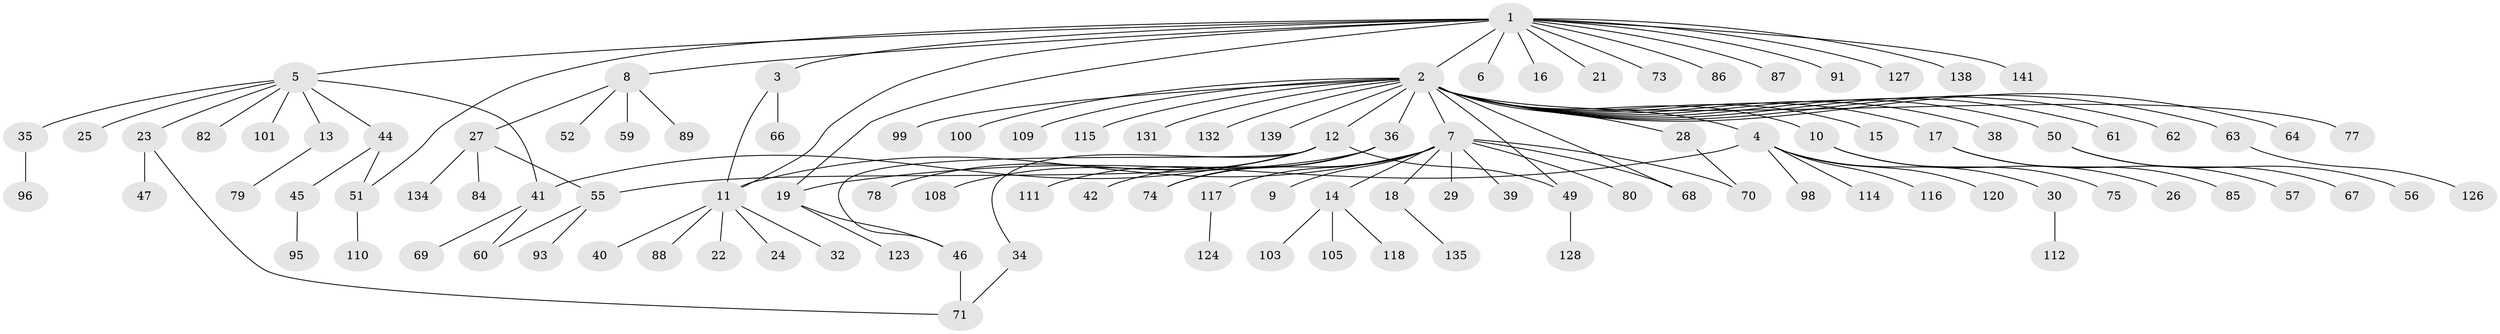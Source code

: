// original degree distribution, {19: 0.007042253521126761, 27: 0.007042253521126761, 4: 0.035211267605633804, 7: 0.007042253521126761, 10: 0.007042253521126761, 2: 0.22535211267605634, 12: 0.007042253521126761, 6: 0.007042253521126761, 3: 0.09154929577464789, 8: 0.014084507042253521, 1: 0.5704225352112676, 5: 0.02112676056338028}
// Generated by graph-tools (version 1.1) at 2025/41/03/06/25 10:41:50]
// undirected, 108 vertices, 121 edges
graph export_dot {
graph [start="1"]
  node [color=gray90,style=filled];
  1 [super="+142"];
  2 [super="+48"];
  3 [super="+136"];
  4 [super="+97"];
  5 [super="+72"];
  6 [super="+33"];
  7 [super="+53"];
  8 [super="+129"];
  9 [super="+107"];
  10 [super="+20"];
  11 [super="+83"];
  12 [super="+102"];
  13;
  14 [super="+31"];
  15;
  16;
  17;
  18;
  19;
  21;
  22;
  23 [super="+119"];
  24;
  25 [super="+125"];
  26;
  27 [super="+37"];
  28 [super="+58"];
  29;
  30;
  32;
  34 [super="+94"];
  35;
  36 [super="+43"];
  38;
  39;
  40;
  41 [super="+130"];
  42;
  44 [super="+133"];
  45 [super="+106"];
  46 [super="+90"];
  47 [super="+140"];
  49 [super="+81"];
  50 [super="+54"];
  51 [super="+76"];
  52;
  55 [super="+65"];
  56;
  57;
  59 [super="+92"];
  60;
  61;
  62;
  63;
  64;
  66;
  67;
  68;
  69;
  70 [super="+122"];
  71;
  73;
  74;
  75;
  77 [super="+121"];
  78;
  79;
  80;
  82 [super="+104"];
  84;
  85;
  86;
  87;
  88;
  89;
  91;
  93;
  95;
  96;
  98;
  99;
  100;
  101;
  103;
  105;
  108;
  109;
  110;
  111;
  112 [super="+113"];
  114;
  115;
  116;
  117;
  118;
  120;
  123;
  124;
  126;
  127;
  128;
  131;
  132;
  134;
  135 [super="+137"];
  138;
  139;
  141;
  1 -- 2;
  1 -- 3;
  1 -- 5 [weight=2];
  1 -- 6;
  1 -- 8;
  1 -- 11;
  1 -- 16;
  1 -- 19;
  1 -- 21;
  1 -- 51;
  1 -- 73;
  1 -- 86;
  1 -- 87;
  1 -- 91;
  1 -- 127;
  1 -- 138;
  1 -- 141;
  2 -- 4;
  2 -- 7 [weight=2];
  2 -- 10;
  2 -- 12;
  2 -- 15;
  2 -- 17;
  2 -- 28;
  2 -- 36;
  2 -- 38;
  2 -- 50;
  2 -- 61;
  2 -- 62;
  2 -- 63;
  2 -- 64;
  2 -- 68;
  2 -- 77;
  2 -- 99;
  2 -- 100;
  2 -- 109;
  2 -- 115;
  2 -- 131;
  2 -- 132;
  2 -- 139;
  2 -- 49;
  3 -- 11;
  3 -- 66;
  4 -- 19;
  4 -- 30;
  4 -- 98;
  4 -- 116;
  4 -- 120;
  4 -- 114;
  5 -- 13;
  5 -- 23;
  5 -- 25;
  5 -- 35;
  5 -- 41;
  5 -- 44;
  5 -- 82;
  5 -- 101;
  7 -- 9;
  7 -- 11;
  7 -- 14;
  7 -- 18;
  7 -- 29;
  7 -- 39;
  7 -- 68;
  7 -- 74;
  7 -- 117;
  7 -- 80;
  7 -- 70;
  8 -- 27;
  8 -- 52;
  8 -- 59;
  8 -- 89;
  10 -- 26;
  10 -- 75;
  11 -- 22;
  11 -- 24;
  11 -- 32;
  11 -- 40;
  11 -- 88;
  12 -- 34;
  12 -- 41;
  12 -- 46;
  12 -- 49;
  12 -- 78;
  12 -- 108;
  13 -- 79;
  14 -- 105;
  14 -- 118;
  14 -- 103;
  17 -- 57;
  17 -- 85;
  18 -- 135;
  19 -- 46;
  19 -- 123;
  23 -- 47;
  23 -- 71;
  27 -- 55;
  27 -- 84;
  27 -- 134;
  28 -- 70;
  30 -- 112;
  34 -- 71;
  35 -- 96;
  36 -- 42;
  36 -- 74;
  36 -- 55;
  36 -- 111;
  41 -- 60;
  41 -- 69;
  44 -- 45;
  44 -- 51;
  45 -- 95;
  46 -- 71;
  49 -- 128;
  50 -- 67;
  50 -- 56;
  51 -- 110;
  55 -- 93;
  55 -- 60;
  63 -- 126;
  117 -- 124;
}
